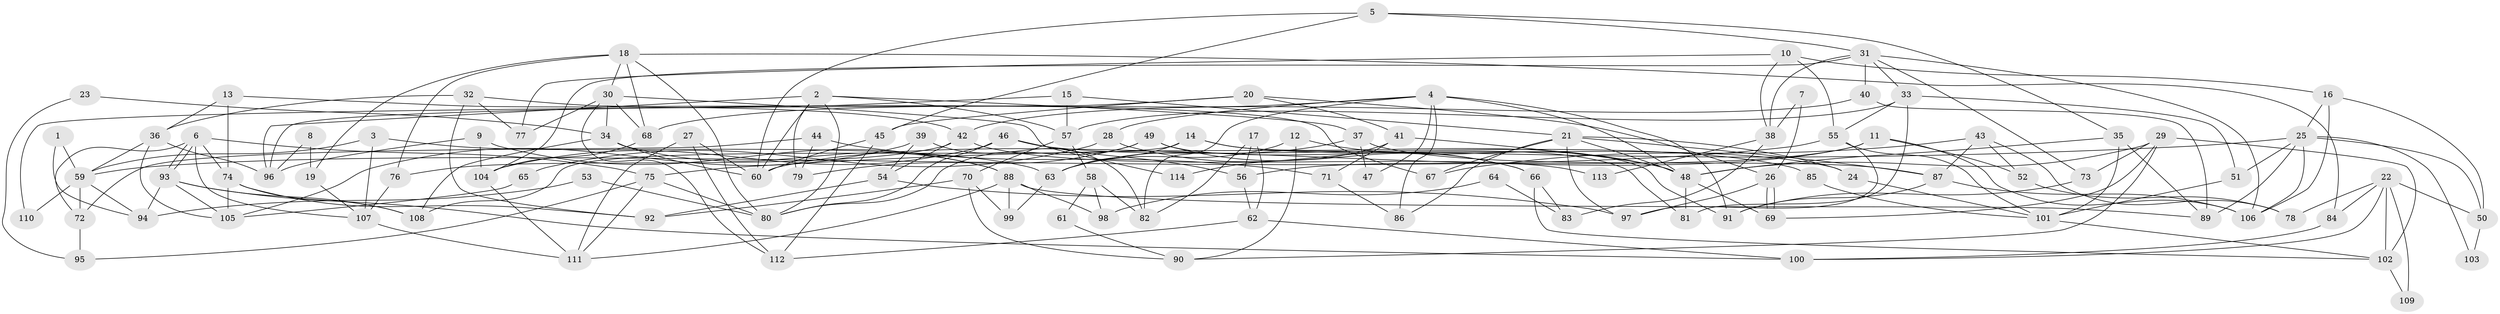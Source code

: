 // coarse degree distribution, {6: 0.14705882352941177, 11: 0.029411764705882353, 12: 0.014705882352941176, 8: 0.04411764705882353, 5: 0.1323529411764706, 3: 0.23529411764705882, 4: 0.20588235294117646, 7: 0.04411764705882353, 15: 0.014705882352941176, 9: 0.04411764705882353, 2: 0.08823529411764706}
// Generated by graph-tools (version 1.1) at 2025/18/03/04/25 18:18:36]
// undirected, 114 vertices, 228 edges
graph export_dot {
graph [start="1"]
  node [color=gray90,style=filled];
  1;
  2;
  3;
  4;
  5;
  6;
  7;
  8;
  9;
  10;
  11;
  12;
  13;
  14;
  15;
  16;
  17;
  18;
  19;
  20;
  21;
  22;
  23;
  24;
  25;
  26;
  27;
  28;
  29;
  30;
  31;
  32;
  33;
  34;
  35;
  36;
  37;
  38;
  39;
  40;
  41;
  42;
  43;
  44;
  45;
  46;
  47;
  48;
  49;
  50;
  51;
  52;
  53;
  54;
  55;
  56;
  57;
  58;
  59;
  60;
  61;
  62;
  63;
  64;
  65;
  66;
  67;
  68;
  69;
  70;
  71;
  72;
  73;
  74;
  75;
  76;
  77;
  78;
  79;
  80;
  81;
  82;
  83;
  84;
  85;
  86;
  87;
  88;
  89;
  90;
  91;
  92;
  93;
  94;
  95;
  96;
  97;
  98;
  99;
  100;
  101;
  102;
  103;
  104;
  105;
  106;
  107;
  108;
  109;
  110;
  111;
  112;
  113;
  114;
  1 -- 59;
  1 -- 94;
  2 -- 60;
  2 -- 80;
  2 -- 37;
  2 -- 57;
  2 -- 79;
  2 -- 96;
  3 -- 63;
  3 -- 107;
  3 -- 59;
  4 -- 48;
  4 -- 68;
  4 -- 28;
  4 -- 47;
  4 -- 82;
  4 -- 86;
  4 -- 91;
  5 -- 31;
  5 -- 60;
  5 -- 35;
  5 -- 45;
  6 -- 74;
  6 -- 93;
  6 -- 93;
  6 -- 72;
  6 -- 75;
  6 -- 107;
  7 -- 38;
  7 -- 26;
  8 -- 19;
  8 -- 96;
  9 -- 104;
  9 -- 96;
  9 -- 88;
  10 -- 55;
  10 -- 77;
  10 -- 16;
  10 -- 38;
  11 -- 106;
  11 -- 60;
  11 -- 52;
  11 -- 56;
  12 -- 48;
  12 -- 90;
  12 -- 63;
  13 -- 74;
  13 -- 36;
  13 -- 42;
  14 -- 63;
  14 -- 24;
  14 -- 91;
  14 -- 108;
  15 -- 57;
  15 -- 21;
  15 -- 96;
  16 -- 106;
  16 -- 25;
  16 -- 50;
  17 -- 82;
  17 -- 56;
  17 -- 62;
  18 -- 80;
  18 -- 84;
  18 -- 19;
  18 -- 30;
  18 -- 68;
  18 -- 76;
  19 -- 107;
  20 -- 26;
  20 -- 41;
  20 -- 45;
  20 -- 110;
  21 -- 87;
  21 -- 48;
  21 -- 24;
  21 -- 67;
  21 -- 86;
  21 -- 97;
  22 -- 50;
  22 -- 100;
  22 -- 78;
  22 -- 84;
  22 -- 102;
  22 -- 109;
  23 -- 95;
  23 -- 34;
  24 -- 101;
  25 -- 75;
  25 -- 50;
  25 -- 51;
  25 -- 89;
  25 -- 103;
  25 -- 106;
  26 -- 69;
  26 -- 69;
  26 -- 97;
  27 -- 111;
  27 -- 112;
  27 -- 60;
  28 -- 66;
  28 -- 65;
  29 -- 69;
  29 -- 102;
  29 -- 48;
  29 -- 73;
  29 -- 90;
  30 -- 34;
  30 -- 68;
  30 -- 77;
  30 -- 112;
  30 -- 114;
  31 -- 106;
  31 -- 73;
  31 -- 33;
  31 -- 38;
  31 -- 40;
  31 -- 104;
  32 -- 36;
  32 -- 92;
  32 -- 67;
  32 -- 77;
  33 -- 51;
  33 -- 55;
  33 -- 57;
  33 -- 81;
  34 -- 88;
  34 -- 60;
  34 -- 108;
  35 -- 89;
  35 -- 48;
  35 -- 101;
  36 -- 59;
  36 -- 96;
  36 -- 105;
  37 -- 87;
  37 -- 47;
  37 -- 63;
  38 -- 83;
  38 -- 113;
  39 -- 105;
  39 -- 54;
  39 -- 82;
  40 -- 42;
  40 -- 89;
  41 -- 48;
  41 -- 71;
  41 -- 114;
  42 -- 76;
  42 -- 54;
  42 -- 113;
  43 -- 52;
  43 -- 67;
  43 -- 78;
  43 -- 87;
  44 -- 79;
  44 -- 72;
  44 -- 71;
  45 -- 60;
  45 -- 112;
  46 -- 104;
  46 -- 56;
  46 -- 80;
  46 -- 85;
  48 -- 69;
  48 -- 81;
  49 -- 81;
  49 -- 80;
  49 -- 66;
  49 -- 79;
  50 -- 103;
  51 -- 101;
  52 -- 78;
  53 -- 80;
  53 -- 94;
  54 -- 92;
  54 -- 97;
  55 -- 97;
  55 -- 59;
  55 -- 101;
  56 -- 62;
  57 -- 58;
  57 -- 70;
  58 -- 82;
  58 -- 61;
  58 -- 98;
  59 -- 72;
  59 -- 94;
  59 -- 110;
  61 -- 90;
  62 -- 112;
  62 -- 100;
  63 -- 99;
  64 -- 98;
  64 -- 83;
  65 -- 105;
  66 -- 102;
  66 -- 83;
  68 -- 104;
  70 -- 99;
  70 -- 90;
  70 -- 92;
  71 -- 86;
  72 -- 95;
  73 -- 91;
  74 -- 105;
  74 -- 108;
  74 -- 92;
  75 -- 111;
  75 -- 80;
  75 -- 95;
  76 -- 107;
  84 -- 100;
  85 -- 101;
  87 -- 91;
  87 -- 106;
  88 -- 89;
  88 -- 98;
  88 -- 99;
  88 -- 111;
  93 -- 108;
  93 -- 94;
  93 -- 100;
  93 -- 105;
  101 -- 102;
  102 -- 109;
  104 -- 111;
  107 -- 111;
}

